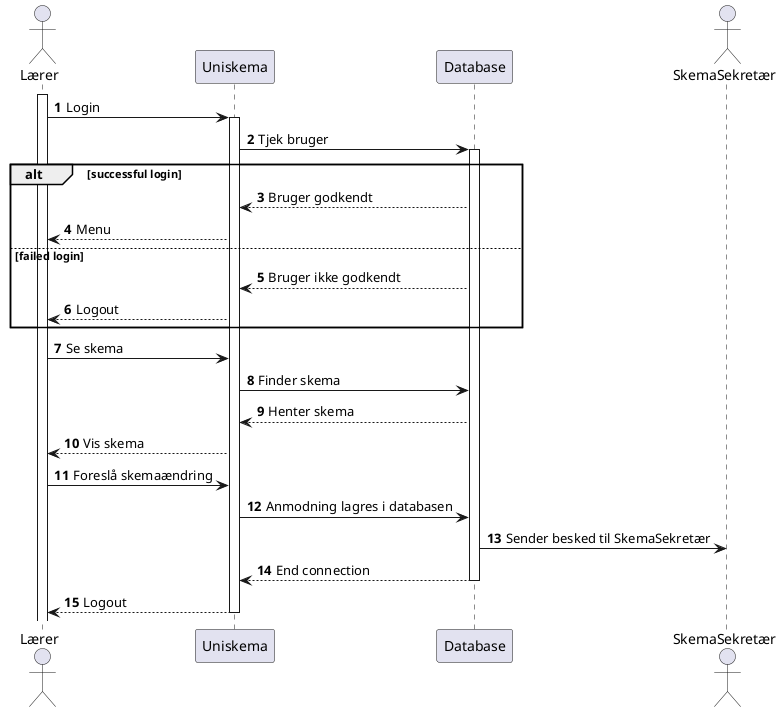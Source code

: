 @startuml
autonumber
Actor Lærer
Activate Lærer
Lærer -> Uniskema: Login
Activate Uniskema
Uniskema -> Database: Tjek bruger
Activate Database
Actor SkemaSekretær
alt successful login
    Uniskema <-- Database: Bruger godkendt
    Lærer <-- Uniskema: Menu
else failed login
    Uniskema <-- Database: Bruger ikke godkendt
    Lærer <-- Uniskema: Logout
end
Lærer -> Uniskema: Se skema
Uniskema -> Database: Finder skema
Uniskema <-- Database: Henter skema
Lærer <-- Uniskema: Vis skema
Lærer -> Uniskema: Foreslå skemaændring
Uniskema -> Database: Anmodning lagres i databasen
Database -> SkemaSekretær: Sender besked til SkemaSekretær
return End connection
return Logout
@enduml
